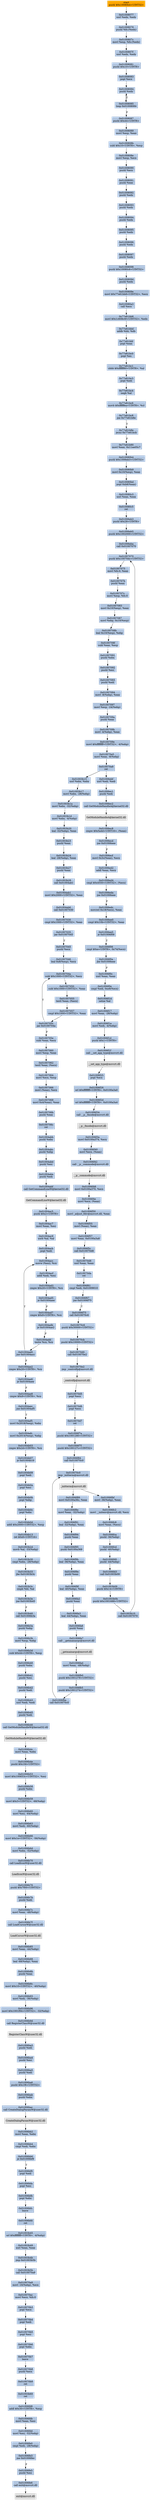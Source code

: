digraph G {
node[shape=rectangle,style=filled,fillcolor=lightsteelblue,color=lightsteelblue]
bgcolor="transparent"
a0x01008072pushl_0x10080b4UINT32[label="start\npushl $0x10080b4<UINT32>",fillcolor="orange",color="lightgrey"];
a0x01008077xorl_edx_edx[label="0x01008077\nxorl %edx, %edx"];
a0x01008079pushl_fs_edx_[label="0x01008079\npushl %fs:(%edx)"];
a0x0100807cmovl_esp_fs_edx_[label="0x0100807c\nmovl %esp, %fs:(%edx)"];
a0x0100807fxorl_edx_edx[label="0x0100807f\nxorl %edx, %edx"];
a0x01008081pushl_0x10UINT8[label="0x01008081\npushl $0x10<UINT8>"];
a0x01008083popl_ecx[label="0x01008083\npopl %ecx"];
a0x01008084pushl_edx[label="0x01008084\npushl %edx"];
a0x01008085loop_0x01008084[label="0x01008085\nloop 0x01008084"];
a0x01008087pushl_0x44UINT8[label="0x01008087\npushl $0x44<UINT8>"];
a0x01008089movl_esp_eax[label="0x01008089\nmovl %esp, %eax"];
a0x0100808bsubl_0x10UINT8_esp[label="0x0100808b\nsubl $0x10<UINT8>, %esp"];
a0x0100808emovl_esp_ecx[label="0x0100808e\nmovl %esp, %ecx"];
a0x01008090pushl_ecx[label="0x01008090\npushl %ecx"];
a0x01008091pushl_eax[label="0x01008091\npushl %eax"];
a0x01008092pushl_edx[label="0x01008092\npushl %edx"];
a0x01008093pushl_edx[label="0x01008093\npushl %edx"];
a0x01008094pushl_edx[label="0x01008094\npushl %edx"];
a0x01008095pushl_edx[label="0x01008095\npushl %edx"];
a0x01008096pushl_edx[label="0x01008096\npushl %edx"];
a0x01008097pushl_edx[label="0x01008097\npushl %edx"];
a0x01008098pushl_0x10080c6UINT32[label="0x01008098\npushl $0x10080c6<UINT32>"];
a0x0100809dpushl_edx[label="0x0100809d\npushl %edx"];
a0x0100809emovl_0x77e61bb8UINT32_ecx[label="0x0100809e\nmovl $0x77e61bb8<UINT32>, %ecx"];
a0x010080a3call_ecx[label="0x010080a3\ncall %ecx"];
a0x77e61bb8movl_0x1c608c0fUINT32_edx[label="0x77e61bb8\nmovl $0x1c608c0f<UINT32>, %edx"];
a0x77e61bbdaddb_bh_dh[label="0x77e61bbd\naddb %bh, %dh"];
a0x77e61bbfpopl_eax[label="0x77e61bbf\npopl %eax"];
a0x77e61bc0popl_es[label="0x77e61bc0\npopl %es"];
a0x77e61bc1sbbb_0xffffff80UINT8_al[label="0x77e61bc1\nsbbb $0xffffff80<UINT8>, %al"];
a0x77e61bc3popl_edi[label="0x77e61bc3\npopl %edi"];
a0x77e61bc4negb_al[label="0x77e61bc4\nnegb %al"];
a0x77e61bc6movb_0xffffffeaUINT8_cl[label="0x77e61bc6\nmovb $0xffffffea<UINT8>, %cl"];
a0x77e61bc8jne_0x77e61b8e[label="0x77e61bc8\njne 0x77e61b8e"];
a0x77e61b8ejecxz_0x77e61bcb[label="0x77e61b8e\njecxz 0x77e61bcb"];
a0x77e61b90movl_eax_0x11ee05c7[label="0x77e61b90\nmovl %eax, 0x11ee05c7"];
a0x010080b4pushl_0x1006eb3UINT32[label="0x010080b4\npushl $0x1006eb3<UINT32>"];
a0x010080b9movl_0x10esp__eax[label="0x010080b9\nmovl 0x10(%esp), %eax"];
a0x010080bdpopl_0xb8eax_[label="0x010080bd\npopl 0xb8(%eax)"];
a0x010080c3xorl_eax_eax[label="0x010080c3\nxorl %eax, %eax"];
a0x010080c5ret[label="0x010080c5\nret"];
a0x01006eb3pushl_0x28UINT8[label="0x01006eb3\npushl $0x28<UINT8>"];
a0x01006eb5pushl_0x1002000UINT32[label="0x01006eb5\npushl $0x1002000<UINT32>"];
a0x01006ebacall_0x01007070[label="0x01006eba\ncall 0x01007070"];
a0x01007070pushl_0x10070dcUINT32[label="0x01007070\npushl $0x10070dc<UINT32>"];
a0x01007075movl_fs_0_eax[label="0x01007075\nmovl %fs:0, %eax"];
a0x0100707bpushl_eax[label="0x0100707b\npushl %eax"];
a0x0100707cmovl_esp_fs_0[label="0x0100707c\nmovl %esp, %fs:0"];
a0x01007083movl_0x10esp__eax[label="0x01007083\nmovl 0x10(%esp), %eax"];
a0x01007087movl_ebp_0x10esp_[label="0x01007087\nmovl %ebp, 0x10(%esp)"];
a0x0100708bleal_0x10esp__ebp[label="0x0100708b\nleal 0x10(%esp), %ebp"];
a0x0100708fsubl_eax_esp[label="0x0100708f\nsubl %eax, %esp"];
a0x01007091pushl_ebx[label="0x01007091\npushl %ebx"];
a0x01007092pushl_esi[label="0x01007092\npushl %esi"];
a0x01007093pushl_edi[label="0x01007093\npushl %edi"];
a0x01007094movl__8ebp__eax[label="0x01007094\nmovl -8(%ebp), %eax"];
a0x01007097movl_esp__24ebp_[label="0x01007097\nmovl %esp, -24(%ebp)"];
a0x0100709apushl_eax[label="0x0100709a\npushl %eax"];
a0x0100709bmovl__4ebp__eax[label="0x0100709b\nmovl -4(%ebp), %eax"];
a0x0100709emovl_0xffffffffUINT32__4ebp_[label="0x0100709e\nmovl $0xffffffff<UINT32>, -4(%ebp)"];
a0x010070a5movl_eax__8ebp_[label="0x010070a5\nmovl %eax, -8(%ebp)"];
a0x010070a8ret[label="0x010070a8\nret"];
a0x01006ebfxorl_edi_edi[label="0x01006ebf\nxorl %edi, %edi"];
a0x01006ec1pushl_edi[label="0x01006ec1\npushl %edi"];
a0x01006ec2call_GetModuleHandleA_kernel32_dll[label="0x01006ec2\ncall GetModuleHandleA@kernel32.dll"];
GetModuleHandleA_kernel32_dll[label="GetModuleHandleA@kernel32.dll",fillcolor="lightgrey",color="lightgrey"];
a0x01006ec8cmpw_0x5a4dUINT16_eax_[label="0x01006ec8\ncmpw $0x5a4d<UINT16>, (%eax)"];
a0x01006ecdjne_0x01006eee[label="0x01006ecd\njne 0x01006eee"];
a0x01006ecfmovl_0x3ceax__ecx[label="0x01006ecf\nmovl 0x3c(%eax), %ecx"];
a0x01006ed2addl_eax_ecx[label="0x01006ed2\naddl %eax, %ecx"];
a0x01006ed4cmpl_0x4550UINT32_ecx_[label="0x01006ed4\ncmpl $0x4550<UINT32>, (%ecx)"];
a0x01006edajne_0x01006eee[label="0x01006eda\njne 0x01006eee"];
a0x01006edcmovzwl_0x18ecx__eax[label="0x01006edc\nmovzwl 0x18(%ecx), %eax"];
a0x01006ee0cmpl_0x10bUINT32_eax[label="0x01006ee0\ncmpl $0x10b<UINT32>, %eax"];
a0x01006ee5je_0x01006f06[label="0x01006ee5\nje 0x01006f06"];
a0x01006f06cmpl_0xeUINT8_0x74ecx_[label="0x01006f06\ncmpl $0xe<UINT8>, 0x74(%ecx)"];
a0x01006f0ajbe_0x01006eee[label="0x01006f0a\njbe 0x01006eee"];
a0x01006f0cxorl_eax_eax[label="0x01006f0c\nxorl %eax, %eax"];
a0x01006f0ecmpl_edi_0xe8ecx_[label="0x01006f0e\ncmpl %edi, 0xe8(%ecx)"];
a0x01006f14setne_al[label="0x01006f14\nsetne %al"];
a0x01006f17movl_eax__28ebp_[label="0x01006f17\nmovl %eax, -28(%ebp)"];
a0x01006f1amovl_edi__4ebp_[label="0x01006f1a\nmovl %edi, -4(%ebp)"];
a0x01006f1dpushl_0x1UINT8[label="0x01006f1d\npushl $0x1<UINT8>"];
a0x01006f1fcall___set_app_type_msvcrt_dll[label="0x01006f1f\ncall __set_app_type@msvcrt.dll"];
a__set_app_type_msvcrt_dll[label="__set_app_type@msvcrt.dll",fillcolor="lightgrey",color="lightgrey"];
a0x01006f25popl_ecx[label="0x01006f25\npopl %ecx"];
a0x01006f26orl_0xffffffffUINT8_0x0100a3a0[label="0x01006f26\norl $0xffffffff<UINT8>, 0x0100a3a0"];
a0x01006f2dorl_0xffffffffUINT8_0x0100a3a4[label="0x01006f2d\norl $0xffffffff<UINT8>, 0x0100a3a4"];
a0x01006f34call___p__fmode_msvcrt_dll[label="0x01006f34\ncall __p__fmode@msvcrt.dll"];
a__p__fmode_msvcrt_dll[label="__p__fmode@msvcrt.dll",fillcolor="lightgrey",color="lightgrey"];
a0x01006f3amovl_0x0100a374_ecx[label="0x01006f3a\nmovl 0x0100a374, %ecx"];
a0x01006f40movl_ecx_eax_[label="0x01006f40\nmovl %ecx, (%eax)"];
a0x01006f42call___p__commode_msvcrt_dll[label="0x01006f42\ncall __p__commode@msvcrt.dll"];
a__p__commode_msvcrt_dll[label="__p__commode@msvcrt.dll",fillcolor="lightgrey",color="lightgrey"];
a0x01006f48movl_0x0100a370_ecx[label="0x01006f48\nmovl 0x0100a370, %ecx"];
a0x01006f4emovl_ecx_eax_[label="0x01006f4e\nmovl %ecx, (%eax)"];
a0x01006f50movl__adjust_fdiv_msvcrt_dll_eax[label="0x01006f50\nmovl _adjust_fdiv@msvcrt.dll, %eax"];
a0x01006f55movl_eax__eax[label="0x01006f55\nmovl (%eax), %eax"];
a0x01006f57movl_eax_0x0100a3a8[label="0x01006f57\nmovl %eax, 0x0100a3a8"];
a0x01006f5ccall_0x010070d8[label="0x01006f5c\ncall 0x010070d8"];
a0x010070d8xorl_eax_eax[label="0x010070d8\nxorl %eax, %eax"];
a0x010070daret[label="0x010070da\nret"];
a0x01006f61cmpl_edi_0x01009010[label="0x01006f61\ncmpl %edi, 0x01009010"];
a0x01006f67jne_0x01006f75[label="0x01006f67\njne 0x01006f75"];
a0x01006f75call_0x010070c6[label="0x01006f75\ncall 0x010070c6"];
a0x010070c6pushl_0x30000UINT32[label="0x010070c6\npushl $0x30000<UINT32>"];
a0x010070cbpushl_0x10000UINT32[label="0x010070cb\npushl $0x10000<UINT32>"];
a0x010070d0call_0x010070e2[label="0x010070d0\ncall 0x010070e2"];
a0x010070e2jmp__controlfp_msvcrt_dll[label="0x010070e2\njmp _controlfp@msvcrt.dll"];
a_controlfp_msvcrt_dll[label="_controlfp@msvcrt.dll",fillcolor="lightgrey",color="lightgrey"];
a0x010070d5popl_ecx[label="0x010070d5\npopl %ecx"];
a0x010070d6popl_ecx[label="0x010070d6\npopl %ecx"];
a0x010070d7ret[label="0x010070d7\nret"];
a0x01006f7apushl_0x1001280UINT32[label="0x01006f7a\npushl $0x1001280<UINT32>"];
a0x01006f7fpushl_0x100127cUINT32[label="0x01006f7f\npushl $0x100127c<UINT32>"];
a0x01006f84call_0x010070c0[label="0x01006f84\ncall 0x010070c0"];
a0x010070c0jmp__initterm_msvcrt_dll[label="0x010070c0\njmp _initterm@msvcrt.dll"];
a_initterm_msvcrt_dll[label="_initterm@msvcrt.dll",fillcolor="lightgrey",color="lightgrey"];
a0x01006f89movl_0x0100a36c_eax[label="0x01006f89\nmovl 0x0100a36c, %eax"];
a0x01006f8emovl_eax__32ebp_[label="0x01006f8e\nmovl %eax, -32(%ebp)"];
a0x01006f91leal__32ebp__eax[label="0x01006f91\nleal -32(%ebp), %eax"];
a0x01006f94pushl_eax[label="0x01006f94\npushl %eax"];
a0x01006f95pushl_0x0100a368[label="0x01006f95\npushl 0x0100a368"];
a0x01006f9bleal__36ebp__eax[label="0x01006f9b\nleal -36(%ebp), %eax"];
a0x01006f9epushl_eax[label="0x01006f9e\npushl %eax"];
a0x01006f9fleal__40ebp__eax[label="0x01006f9f\nleal -40(%ebp), %eax"];
a0x01006fa2pushl_eax[label="0x01006fa2\npushl %eax"];
a0x01006fa3leal__44ebp__eax[label="0x01006fa3\nleal -44(%ebp), %eax"];
a0x01006fa6pushl_eax[label="0x01006fa6\npushl %eax"];
a0x01006fa7call___getmainargs_msvcrt_dll[label="0x01006fa7\ncall __getmainargs@msvcrt.dll"];
a__getmainargs_msvcrt_dll[label="__getmainargs@msvcrt.dll",fillcolor="lightgrey",color="lightgrey"];
a0x01006fadmovl_eax__48ebp_[label="0x01006fad\nmovl %eax, -48(%ebp)"];
a0x01006fb0pushl_0x1001278UINT32[label="0x01006fb0\npushl $0x1001278<UINT32>"];
a0x01006fb5pushl_0x1001274UINT32[label="0x01006fb5\npushl $0x1001274<UINT32>"];
a0x01006fbacall_0x010070c0[label="0x01006fba\ncall 0x010070c0"];
a0x01006fbfmovl__36ebp__eax[label="0x01006fbf\nmovl -36(%ebp), %eax"];
a0x01006fc2movl___initenv_msvcrt_dll_ecx[label="0x01006fc2\nmovl __initenv@msvcrt.dll, %ecx"];
a0x01006fc8movl_eax_ecx_[label="0x01006fc8\nmovl %eax, (%ecx)"];
a0x01006fcapushl__36ebp_[label="0x01006fca\npushl -36(%ebp)"];
a0x01006fcdpushl__40ebp_[label="0x01006fcd\npushl -40(%ebp)"];
a0x01006fd0pushl__44ebp_[label="0x01006fd0\npushl -44(%ebp)"];
a0x01006fd3call_0x01003b09[label="0x01006fd3\ncall 0x01003b09"];
a0x01003b09pushl_0x14UINT8[label="0x01003b09\npushl $0x14<UINT8>"];
a0x01003b0bpushl_0x1001688UINT32[label="0x01003b0b\npushl $0x1001688<UINT32>"];
a0x01003b10call_0x01007070[label="0x01003b10\ncall 0x01007070"];
a0x01003b15xorl_ebx_ebx[label="0x01003b15\nxorl %ebx, %ebx"];
a0x01003b17movl_ebx__28ebp_[label="0x01003b17\nmovl %ebx, -28(%ebp)"];
a0x01003b1amovl_ebx__32ebp_[label="0x01003b1a\nmovl %ebx, -32(%ebp)"];
a0x01003b1dmovl_ebx__4ebp_[label="0x01003b1d\nmovl %ebx, -4(%ebp)"];
a0x01003b20leal__32ebp__eax[label="0x01003b20\nleal -32(%ebp), %eax"];
a0x01003b23pushl_eax[label="0x01003b23\npushl %eax"];
a0x01003b24leal__28ebp__eax[label="0x01003b24\nleal -28(%ebp), %eax"];
a0x01003b27pushl_eax[label="0x01003b27\npushl %eax"];
a0x01003b28call_0x01004ab1[label="0x01003b28\ncall 0x01004ab1"];
a0x01004ab1movl_0x2000UINT32_eax[label="0x01004ab1\nmovl $0x2000<UINT32>, %eax"];
a0x01004ab6call_0x01007030[label="0x01004ab6\ncall 0x01007030"];
a0x01007030cmpl_0x1000UINT32_eax[label="0x01007030\ncmpl $0x1000<UINT32>, %eax"];
a0x01007035jae_0x01007045[label="0x01007035\njae 0x01007045"];
a0x01007045pushl_ecx[label="0x01007045\npushl %ecx"];
a0x01007046leal_0x8esp__ecx[label="0x01007046\nleal 0x8(%esp), %ecx"];
a0x0100704asubl_0x1000UINT32_ecx[label="0x0100704a\nsubl $0x1000<UINT32>, %ecx"];
a0x01007050subl_0x1000UINT32_eax[label="0x01007050\nsubl $0x1000<UINT32>, %eax"];
a0x01007055testl_eax_ecx_[label="0x01007055\ntestl %eax, (%ecx)"];
a0x01007057cmpl_0x1000UINT32_eax[label="0x01007057\ncmpl $0x1000<UINT32>, %eax"];
a0x0100705cjae_0x0100704a[label="0x0100705c\njae 0x0100704a"];
a0x0100705esubl_eax_ecx[label="0x0100705e\nsubl %eax, %ecx"];
a0x01007060movl_esp_eax[label="0x01007060\nmovl %esp, %eax"];
a0x01007062testl_eax_ecx_[label="0x01007062\ntestl %eax, (%ecx)"];
a0x01007064movl_ecx_esp[label="0x01007064\nmovl %ecx, %esp"];
a0x01007066movl_eax__ecx[label="0x01007066\nmovl (%eax), %ecx"];
a0x01007068movl_0x4eax__eax[label="0x01007068\nmovl 0x4(%eax), %eax"];
a0x0100706bpushl_eax[label="0x0100706b\npushl %eax"];
a0x0100706cret[label="0x0100706c\nret"];
a0x01004abbpushl_ebx[label="0x01004abb\npushl %ebx"];
a0x01004abcpushl_ebp[label="0x01004abc\npushl %ebp"];
a0x01004abdpushl_esi[label="0x01004abd\npushl %esi"];
a0x01004abepushl_edi[label="0x01004abe\npushl %edi"];
a0x01004abfcall_GetCommandLineW_kernel32_dll[label="0x01004abf\ncall GetCommandLineW@kernel32.dll"];
GetCommandLineW_kernel32_dll[label="GetCommandLineW@kernel32.dll",fillcolor="lightgrey",color="lightgrey"];
a0x01004ac5pushl_0x2UINT8[label="0x01004ac5\npushl $0x2<UINT8>"];
a0x01004ac7movl_eax_esi[label="0x01004ac7\nmovl %eax, %esi"];
a0x01004ac9xorb_al_al[label="0x01004ac9\nxorb %al, %al"];
a0x01004acbpopl_edi[label="0x01004acb\npopl %edi"];
a0x01004accmovw_esi__cx[label="0x01004acc\nmovw (%esi), %cx"];
a0x01004acfaddl_edi_esi[label="0x01004acf\naddl %edi, %esi"];
a0x01004ad1cmpw_0x20UINT8_cx[label="0x01004ad1\ncmpw $0x20<UINT8>, %cx"];
a0x01004ad5je_0x01004aee[label="0x01004ad5\nje 0x01004aee"];
a0x01004ad7cmpw_0x9UINT8_cx[label="0x01004ad7\ncmpw $0x9<UINT8>, %cx"];
a0x01004adbje_0x01004ae2[label="0x01004adb\nje 0x01004ae2"];
a0x01004addtestw_cx_cx[label="0x01004add\ntestw %cx, %cx"];
a0x01004ae0jne_0x01004acc[label="0x01004ae0\njne 0x01004acc"];
a0x01004ae2cmpw_0x20UINT8_cx[label="0x01004ae2\ncmpw $0x20<UINT8>, %cx"];
a0x01004ae6je_0x01004aee[label="0x01004ae6\nje 0x01004aee"];
a0x01004ae8cmpw_0x9UINT8_cx[label="0x01004ae8\ncmpw $0x9<UINT8>, %cx"];
a0x01004aecjne_0x01004af5[label="0x01004aec\njne 0x01004af5"];
a0x01004af5movl_0x2018esp__ebx[label="0x01004af5\nmovl 0x2018(%esp), %ebx"];
a0x01004afcmovl_0x2014esp__ebp[label="0x01004afc\nmovl 0x2014(%esp), %ebp"];
a0x01004b03cmpw_0x2dUINT8_cx[label="0x01004b03\ncmpw $0x2d<UINT8>, %cx"];
a0x01004b07je_0x01004b16[label="0x01004b07\nje 0x01004b16"];
a0x01004b09popl_edi[label="0x01004b09\npopl %edi"];
a0x01004b0apopl_esi[label="0x01004b0a\npopl %esi"];
a0x01004b0bpopl_ebp[label="0x01004b0b\npopl %ebp"];
a0x01004b0cpopl_ebx[label="0x01004b0c\npopl %ebx"];
a0x01004b0daddl_0x2000UINT32_esp[label="0x01004b0d\naddl $0x2000<UINT32>, %esp"];
a0x01004b13ret_0x8UINT16[label="0x01004b13\nret $0x8<UINT16>"];
a0x01003b2dmovb_al__33ebp_[label="0x01003b2d\nmovb %al, -33(%ebp)"];
a0x01003b30cmpl_ebx__28ebp_[label="0x01003b30\ncmpl %ebx, -28(%ebp)"];
a0x01003b33jbe_0x01003b3c[label="0x01003b33\njbe 0x01003b3c"];
a0x01003b3ccmpb_bl_al[label="0x01003b3c\ncmpb %bl, %al"];
a0x01003b3ejne_0x01003b45[label="0x01003b3e\njne 0x01003b45"];
a0x01003b40call_0x01006b3a[label="0x01003b40\ncall 0x01006b3a"];
a0x01006b3apushl_ebp[label="0x01006b3a\npushl %ebp"];
a0x01006b3bmovl_esp_ebp[label="0x01006b3b\nmovl %esp, %ebp"];
a0x01006b3dsubl_0x44UINT8_esp[label="0x01006b3d\nsubl $0x44<UINT8>, %esp"];
a0x01006b40pushl_ebx[label="0x01006b40\npushl %ebx"];
a0x01006b41pushl_esi[label="0x01006b41\npushl %esi"];
a0x01006b42pushl_edi[label="0x01006b42\npushl %edi"];
a0x01006b43xorl_edi_edi[label="0x01006b43\nxorl %edi, %edi"];
a0x01006b45pushl_edi[label="0x01006b45\npushl %edi"];
a0x01006b46call_GetModuleHandleW_kernel32_dll[label="0x01006b46\ncall GetModuleHandleW@kernel32.dll"];
GetModuleHandleW_kernel32_dll[label="GetModuleHandleW@kernel32.dll",fillcolor="lightgrey",color="lightgrey"];
a0x01006b4cmovl_eax_ebx[label="0x01006b4c\nmovl %eax, %ebx"];
a0x01006b4epushl_0x1fdUINT32[label="0x01006b4e\npushl $0x1fd<UINT32>"];
a0x01006b53movl_0x100653cUINT32_esi[label="0x01006b53\nmovl $0x100653c<UINT32>, %esi"];
a0x01006b58pushl_ebx[label="0x01006b58\npushl %ebx"];
a0x01006b59movl_0x3UINT32__68ebp_[label="0x01006b59\nmovl $0x3<UINT32>, -68(%ebp)"];
a0x01006b60movl_esi__64ebp_[label="0x01006b60\nmovl %esi, -64(%ebp)"];
a0x01006b63movl_edi__60ebp_[label="0x01006b63\nmovl %edi, -60(%ebp)"];
a0x01006b66movl_0x1eUINT32__56ebp_[label="0x01006b66\nmovl $0x1e<UINT32>, -56(%ebp)"];
a0x01006b6dmovl_ebx__52ebp_[label="0x01006b6d\nmovl %ebx, -52(%ebp)"];
a0x01006b70call_LoadIconW_user32_dll[label="0x01006b70\ncall LoadIconW@user32.dll"];
LoadIconW_user32_dll[label="LoadIconW@user32.dll",fillcolor="lightgrey",color="lightgrey"];
a0x01006b76pushl_0x7f00UINT32[label="0x01006b76\npushl $0x7f00<UINT32>"];
a0x01006b7bpushl_edi[label="0x01006b7b\npushl %edi"];
a0x01006b7cmovl_eax__48ebp_[label="0x01006b7c\nmovl %eax, -48(%ebp)"];
a0x01006b7fcall_LoadCursorW_user32_dll[label="0x01006b7f\ncall LoadCursorW@user32.dll"];
LoadCursorW_user32_dll[label="LoadCursorW@user32.dll",fillcolor="lightgrey",color="lightgrey"];
a0x01006b85movl_eax__44ebp_[label="0x01006b85\nmovl %eax, -44(%ebp)"];
a0x01006b88leal__68ebp__eax[label="0x01006b88\nleal -68(%ebp), %eax"];
a0x01006b8bpushl_eax[label="0x01006b8b\npushl %eax"];
a0x01006b8cmovl_0x10UINT32__40ebp_[label="0x01006b8c\nmovl $0x10<UINT32>, -40(%ebp)"];
a0x01006b93movl_edi__36ebp_[label="0x01006b93\nmovl %edi, -36(%ebp)"];
a0x01006b96movl_0x1001f94UINT32__32ebp_[label="0x01006b96\nmovl $0x1001f94<UINT32>, -32(%ebp)"];
a0x01006b9dcall_RegisterClassW_user32_dll[label="0x01006b9d\ncall RegisterClassW@user32.dll"];
RegisterClassW_user32_dll[label="RegisterClassW@user32.dll",fillcolor="lightgrey",color="lightgrey"];
a0x01006ba3pushl_edi[label="0x01006ba3\npushl %edi"];
a0x01006ba4pushl_esi[label="0x01006ba4\npushl %esi"];
a0x01006ba5pushl_edi[label="0x01006ba5\npushl %edi"];
a0x01006ba6pushl_0x1f6UINT32[label="0x01006ba6\npushl $0x1f6<UINT32>"];
a0x01006babpushl_ebx[label="0x01006bab\npushl %ebx"];
a0x01006baccall_CreateDialogParamW_user32_dll[label="0x01006bac\ncall CreateDialogParamW@user32.dll"];
CreateDialogParamW_user32_dll[label="CreateDialogParamW@user32.dll",fillcolor="lightgrey",color="lightgrey"];
a0x01006bb2movl_eax_ebx[label="0x01006bb2\nmovl %eax, %ebx"];
a0x01006bb4cmpl_edi_ebx[label="0x01006bb4\ncmpl %edi, %ebx"];
a0x01006bb6je_0x01006bf9[label="0x01006bb6\nje 0x01006bf9"];
a0x01006bf9popl_edi[label="0x01006bf9\npopl %edi"];
a0x01006bfapopl_esi[label="0x01006bfa\npopl %esi"];
a0x01006bfbpopl_ebx[label="0x01006bfb\npopl %ebx"];
a0x01006bfcleave_[label="0x01006bfc\nleave "];
a0x01006bfdret[label="0x01006bfd\nret"];
a0x01003b45orl_0xffffffffUINT8__4ebp_[label="0x01003b45\norl $0xffffffff<UINT8>, -4(%ebp)"];
a0x01003b49xorl_eax_eax[label="0x01003b49\nxorl %eax, %eax"];
a0x01003b4bjmp_0x01003b5b[label="0x01003b4b\njmp 0x01003b5b"];
a0x01003b5bcall_0x010070a9[label="0x01003b5b\ncall 0x010070a9"];
a0x010070a9movl__16ebp__ecx[label="0x010070a9\nmovl -16(%ebp), %ecx"];
a0x010070acmovl_ecx_fs_0[label="0x010070ac\nmovl %ecx, %fs:0"];
a0x010070b3popl_ecx[label="0x010070b3\npopl %ecx"];
a0x010070b4popl_edi[label="0x010070b4\npopl %edi"];
a0x010070b5popl_esi[label="0x010070b5\npopl %esi"];
a0x010070b6popl_ebx[label="0x010070b6\npopl %ebx"];
a0x010070b7leave_[label="0x010070b7\nleave "];
a0x010070b8pushl_ecx[label="0x010070b8\npushl %ecx"];
a0x010070b9ret[label="0x010070b9\nret"];
a0x01003b60ret[label="0x01003b60\nret"];
a0x01006fd8addl_0x30UINT8_esp[label="0x01006fd8\naddl $0x30<UINT8>, %esp"];
a0x01006fdbmovl_eax_esi[label="0x01006fdb\nmovl %eax, %esi"];
a0x01006fddmovl_esi__52ebp_[label="0x01006fdd\nmovl %esi, -52(%ebp)"];
a0x01006fe0cmpl_edi__28ebp_[label="0x01006fe0\ncmpl %edi, -28(%ebp)"];
a0x01006fe3jne_0x01006fec[label="0x01006fe3\njne 0x01006fec"];
a0x01006fe5pushl_esi[label="0x01006fe5\npushl %esi"];
a0x01006fe6call_exit_msvcrt_dll[label="0x01006fe6\ncall exit@msvcrt.dll"];
exit_msvcrt_dll[label="exit@msvcrt.dll",fillcolor="lightgrey",color="lightgrey"];
a0x01008072pushl_0x10080b4UINT32 -> a0x01008077xorl_edx_edx [color="#000000"];
a0x01008077xorl_edx_edx -> a0x01008079pushl_fs_edx_ [color="#000000"];
a0x01008079pushl_fs_edx_ -> a0x0100807cmovl_esp_fs_edx_ [color="#000000"];
a0x0100807cmovl_esp_fs_edx_ -> a0x0100807fxorl_edx_edx [color="#000000"];
a0x0100807fxorl_edx_edx -> a0x01008081pushl_0x10UINT8 [color="#000000"];
a0x01008081pushl_0x10UINT8 -> a0x01008083popl_ecx [color="#000000"];
a0x01008083popl_ecx -> a0x01008084pushl_edx [color="#000000"];
a0x01008084pushl_edx -> a0x01008085loop_0x01008084 [color="#000000"];
a0x01008085loop_0x01008084 -> a0x01008084pushl_edx [color="#000000",label="T"];
a0x01008085loop_0x01008084 -> a0x01008087pushl_0x44UINT8 [color="#000000",label="F"];
a0x01008087pushl_0x44UINT8 -> a0x01008089movl_esp_eax [color="#000000"];
a0x01008089movl_esp_eax -> a0x0100808bsubl_0x10UINT8_esp [color="#000000"];
a0x0100808bsubl_0x10UINT8_esp -> a0x0100808emovl_esp_ecx [color="#000000"];
a0x0100808emovl_esp_ecx -> a0x01008090pushl_ecx [color="#000000"];
a0x01008090pushl_ecx -> a0x01008091pushl_eax [color="#000000"];
a0x01008091pushl_eax -> a0x01008092pushl_edx [color="#000000"];
a0x01008092pushl_edx -> a0x01008093pushl_edx [color="#000000"];
a0x01008093pushl_edx -> a0x01008094pushl_edx [color="#000000"];
a0x01008094pushl_edx -> a0x01008095pushl_edx [color="#000000"];
a0x01008095pushl_edx -> a0x01008096pushl_edx [color="#000000"];
a0x01008096pushl_edx -> a0x01008097pushl_edx [color="#000000"];
a0x01008097pushl_edx -> a0x01008098pushl_0x10080c6UINT32 [color="#000000"];
a0x01008098pushl_0x10080c6UINT32 -> a0x0100809dpushl_edx [color="#000000"];
a0x0100809dpushl_edx -> a0x0100809emovl_0x77e61bb8UINT32_ecx [color="#000000"];
a0x0100809emovl_0x77e61bb8UINT32_ecx -> a0x010080a3call_ecx [color="#000000"];
a0x010080a3call_ecx -> a0x77e61bb8movl_0x1c608c0fUINT32_edx [color="#000000"];
a0x77e61bb8movl_0x1c608c0fUINT32_edx -> a0x77e61bbdaddb_bh_dh [color="#000000"];
a0x77e61bbdaddb_bh_dh -> a0x77e61bbfpopl_eax [color="#000000"];
a0x77e61bbfpopl_eax -> a0x77e61bc0popl_es [color="#000000"];
a0x77e61bc0popl_es -> a0x77e61bc1sbbb_0xffffff80UINT8_al [color="#000000"];
a0x77e61bc1sbbb_0xffffff80UINT8_al -> a0x77e61bc3popl_edi [color="#000000"];
a0x77e61bc3popl_edi -> a0x77e61bc4negb_al [color="#000000"];
a0x77e61bc4negb_al -> a0x77e61bc6movb_0xffffffeaUINT8_cl [color="#000000"];
a0x77e61bc6movb_0xffffffeaUINT8_cl -> a0x77e61bc8jne_0x77e61b8e [color="#000000"];
a0x77e61bc8jne_0x77e61b8e -> a0x77e61b8ejecxz_0x77e61bcb [color="#000000",label="T"];
a0x77e61b8ejecxz_0x77e61bcb -> a0x77e61b90movl_eax_0x11ee05c7 [color="#000000",label="F"];
a0x77e61b90movl_eax_0x11ee05c7 -> a0x010080b4pushl_0x1006eb3UINT32 [color="#000000"];
a0x010080b4pushl_0x1006eb3UINT32 -> a0x010080b9movl_0x10esp__eax [color="#000000"];
a0x010080b9movl_0x10esp__eax -> a0x010080bdpopl_0xb8eax_ [color="#000000"];
a0x010080bdpopl_0xb8eax_ -> a0x010080c3xorl_eax_eax [color="#000000"];
a0x010080c3xorl_eax_eax -> a0x010080c5ret [color="#000000"];
a0x010080c5ret -> a0x01006eb3pushl_0x28UINT8 [color="#000000"];
a0x01006eb3pushl_0x28UINT8 -> a0x01006eb5pushl_0x1002000UINT32 [color="#000000"];
a0x01006eb5pushl_0x1002000UINT32 -> a0x01006ebacall_0x01007070 [color="#000000"];
a0x01006ebacall_0x01007070 -> a0x01007070pushl_0x10070dcUINT32 [color="#000000"];
a0x01007070pushl_0x10070dcUINT32 -> a0x01007075movl_fs_0_eax [color="#000000"];
a0x01007075movl_fs_0_eax -> a0x0100707bpushl_eax [color="#000000"];
a0x0100707bpushl_eax -> a0x0100707cmovl_esp_fs_0 [color="#000000"];
a0x0100707cmovl_esp_fs_0 -> a0x01007083movl_0x10esp__eax [color="#000000"];
a0x01007083movl_0x10esp__eax -> a0x01007087movl_ebp_0x10esp_ [color="#000000"];
a0x01007087movl_ebp_0x10esp_ -> a0x0100708bleal_0x10esp__ebp [color="#000000"];
a0x0100708bleal_0x10esp__ebp -> a0x0100708fsubl_eax_esp [color="#000000"];
a0x0100708fsubl_eax_esp -> a0x01007091pushl_ebx [color="#000000"];
a0x01007091pushl_ebx -> a0x01007092pushl_esi [color="#000000"];
a0x01007092pushl_esi -> a0x01007093pushl_edi [color="#000000"];
a0x01007093pushl_edi -> a0x01007094movl__8ebp__eax [color="#000000"];
a0x01007094movl__8ebp__eax -> a0x01007097movl_esp__24ebp_ [color="#000000"];
a0x01007097movl_esp__24ebp_ -> a0x0100709apushl_eax [color="#000000"];
a0x0100709apushl_eax -> a0x0100709bmovl__4ebp__eax [color="#000000"];
a0x0100709bmovl__4ebp__eax -> a0x0100709emovl_0xffffffffUINT32__4ebp_ [color="#000000"];
a0x0100709emovl_0xffffffffUINT32__4ebp_ -> a0x010070a5movl_eax__8ebp_ [color="#000000"];
a0x010070a5movl_eax__8ebp_ -> a0x010070a8ret [color="#000000"];
a0x010070a8ret -> a0x01006ebfxorl_edi_edi [color="#000000"];
a0x01006ebfxorl_edi_edi -> a0x01006ec1pushl_edi [color="#000000"];
a0x01006ec1pushl_edi -> a0x01006ec2call_GetModuleHandleA_kernel32_dll [color="#000000"];
a0x01006ec2call_GetModuleHandleA_kernel32_dll -> GetModuleHandleA_kernel32_dll [color="#000000"];
GetModuleHandleA_kernel32_dll -> a0x01006ec8cmpw_0x5a4dUINT16_eax_ [color="#000000"];
a0x01006ec8cmpw_0x5a4dUINT16_eax_ -> a0x01006ecdjne_0x01006eee [color="#000000"];
a0x01006ecdjne_0x01006eee -> a0x01006ecfmovl_0x3ceax__ecx [color="#000000",label="F"];
a0x01006ecfmovl_0x3ceax__ecx -> a0x01006ed2addl_eax_ecx [color="#000000"];
a0x01006ed2addl_eax_ecx -> a0x01006ed4cmpl_0x4550UINT32_ecx_ [color="#000000"];
a0x01006ed4cmpl_0x4550UINT32_ecx_ -> a0x01006edajne_0x01006eee [color="#000000"];
a0x01006edajne_0x01006eee -> a0x01006edcmovzwl_0x18ecx__eax [color="#000000",label="F"];
a0x01006edcmovzwl_0x18ecx__eax -> a0x01006ee0cmpl_0x10bUINT32_eax [color="#000000"];
a0x01006ee0cmpl_0x10bUINT32_eax -> a0x01006ee5je_0x01006f06 [color="#000000"];
a0x01006ee5je_0x01006f06 -> a0x01006f06cmpl_0xeUINT8_0x74ecx_ [color="#000000",label="T"];
a0x01006f06cmpl_0xeUINT8_0x74ecx_ -> a0x01006f0ajbe_0x01006eee [color="#000000"];
a0x01006f0ajbe_0x01006eee -> a0x01006f0cxorl_eax_eax [color="#000000",label="F"];
a0x01006f0cxorl_eax_eax -> a0x01006f0ecmpl_edi_0xe8ecx_ [color="#000000"];
a0x01006f0ecmpl_edi_0xe8ecx_ -> a0x01006f14setne_al [color="#000000"];
a0x01006f14setne_al -> a0x01006f17movl_eax__28ebp_ [color="#000000"];
a0x01006f17movl_eax__28ebp_ -> a0x01006f1amovl_edi__4ebp_ [color="#000000"];
a0x01006f1amovl_edi__4ebp_ -> a0x01006f1dpushl_0x1UINT8 [color="#000000"];
a0x01006f1dpushl_0x1UINT8 -> a0x01006f1fcall___set_app_type_msvcrt_dll [color="#000000"];
a0x01006f1fcall___set_app_type_msvcrt_dll -> a__set_app_type_msvcrt_dll [color="#000000"];
a__set_app_type_msvcrt_dll -> a0x01006f25popl_ecx [color="#000000"];
a0x01006f25popl_ecx -> a0x01006f26orl_0xffffffffUINT8_0x0100a3a0 [color="#000000"];
a0x01006f26orl_0xffffffffUINT8_0x0100a3a0 -> a0x01006f2dorl_0xffffffffUINT8_0x0100a3a4 [color="#000000"];
a0x01006f2dorl_0xffffffffUINT8_0x0100a3a4 -> a0x01006f34call___p__fmode_msvcrt_dll [color="#000000"];
a0x01006f34call___p__fmode_msvcrt_dll -> a__p__fmode_msvcrt_dll [color="#000000"];
a__p__fmode_msvcrt_dll -> a0x01006f3amovl_0x0100a374_ecx [color="#000000"];
a0x01006f3amovl_0x0100a374_ecx -> a0x01006f40movl_ecx_eax_ [color="#000000"];
a0x01006f40movl_ecx_eax_ -> a0x01006f42call___p__commode_msvcrt_dll [color="#000000"];
a0x01006f42call___p__commode_msvcrt_dll -> a__p__commode_msvcrt_dll [color="#000000"];
a__p__commode_msvcrt_dll -> a0x01006f48movl_0x0100a370_ecx [color="#000000"];
a0x01006f48movl_0x0100a370_ecx -> a0x01006f4emovl_ecx_eax_ [color="#000000"];
a0x01006f4emovl_ecx_eax_ -> a0x01006f50movl__adjust_fdiv_msvcrt_dll_eax [color="#000000"];
a0x01006f50movl__adjust_fdiv_msvcrt_dll_eax -> a0x01006f55movl_eax__eax [color="#000000"];
a0x01006f55movl_eax__eax -> a0x01006f57movl_eax_0x0100a3a8 [color="#000000"];
a0x01006f57movl_eax_0x0100a3a8 -> a0x01006f5ccall_0x010070d8 [color="#000000"];
a0x01006f5ccall_0x010070d8 -> a0x010070d8xorl_eax_eax [color="#000000"];
a0x010070d8xorl_eax_eax -> a0x010070daret [color="#000000"];
a0x010070daret -> a0x01006f61cmpl_edi_0x01009010 [color="#000000"];
a0x01006f61cmpl_edi_0x01009010 -> a0x01006f67jne_0x01006f75 [color="#000000"];
a0x01006f67jne_0x01006f75 -> a0x01006f75call_0x010070c6 [color="#000000",label="T"];
a0x01006f75call_0x010070c6 -> a0x010070c6pushl_0x30000UINT32 [color="#000000"];
a0x010070c6pushl_0x30000UINT32 -> a0x010070cbpushl_0x10000UINT32 [color="#000000"];
a0x010070cbpushl_0x10000UINT32 -> a0x010070d0call_0x010070e2 [color="#000000"];
a0x010070d0call_0x010070e2 -> a0x010070e2jmp__controlfp_msvcrt_dll [color="#000000"];
a0x010070e2jmp__controlfp_msvcrt_dll -> a_controlfp_msvcrt_dll [color="#000000"];
a_controlfp_msvcrt_dll -> a0x010070d5popl_ecx [color="#000000"];
a0x010070d5popl_ecx -> a0x010070d6popl_ecx [color="#000000"];
a0x010070d6popl_ecx -> a0x010070d7ret [color="#000000"];
a0x010070d7ret -> a0x01006f7apushl_0x1001280UINT32 [color="#000000"];
a0x01006f7apushl_0x1001280UINT32 -> a0x01006f7fpushl_0x100127cUINT32 [color="#000000"];
a0x01006f7fpushl_0x100127cUINT32 -> a0x01006f84call_0x010070c0 [color="#000000"];
a0x01006f84call_0x010070c0 -> a0x010070c0jmp__initterm_msvcrt_dll [color="#000000"];
a0x010070c0jmp__initterm_msvcrt_dll -> a_initterm_msvcrt_dll [color="#000000"];
a_initterm_msvcrt_dll -> a0x01006f89movl_0x0100a36c_eax [color="#000000"];
a0x01006f89movl_0x0100a36c_eax -> a0x01006f8emovl_eax__32ebp_ [color="#000000"];
a0x01006f8emovl_eax__32ebp_ -> a0x01006f91leal__32ebp__eax [color="#000000"];
a0x01006f91leal__32ebp__eax -> a0x01006f94pushl_eax [color="#000000"];
a0x01006f94pushl_eax -> a0x01006f95pushl_0x0100a368 [color="#000000"];
a0x01006f95pushl_0x0100a368 -> a0x01006f9bleal__36ebp__eax [color="#000000"];
a0x01006f9bleal__36ebp__eax -> a0x01006f9epushl_eax [color="#000000"];
a0x01006f9epushl_eax -> a0x01006f9fleal__40ebp__eax [color="#000000"];
a0x01006f9fleal__40ebp__eax -> a0x01006fa2pushl_eax [color="#000000"];
a0x01006fa2pushl_eax -> a0x01006fa3leal__44ebp__eax [color="#000000"];
a0x01006fa3leal__44ebp__eax -> a0x01006fa6pushl_eax [color="#000000"];
a0x01006fa6pushl_eax -> a0x01006fa7call___getmainargs_msvcrt_dll [color="#000000"];
a0x01006fa7call___getmainargs_msvcrt_dll -> a__getmainargs_msvcrt_dll [color="#000000"];
a__getmainargs_msvcrt_dll -> a0x01006fadmovl_eax__48ebp_ [color="#000000"];
a0x01006fadmovl_eax__48ebp_ -> a0x01006fb0pushl_0x1001278UINT32 [color="#000000"];
a0x01006fb0pushl_0x1001278UINT32 -> a0x01006fb5pushl_0x1001274UINT32 [color="#000000"];
a0x01006fb5pushl_0x1001274UINT32 -> a0x01006fbacall_0x010070c0 [color="#000000"];
a0x01006fbacall_0x010070c0 -> a0x010070c0jmp__initterm_msvcrt_dll [color="#000000"];
a_initterm_msvcrt_dll -> a0x01006fbfmovl__36ebp__eax [color="#000000"];
a0x01006fbfmovl__36ebp__eax -> a0x01006fc2movl___initenv_msvcrt_dll_ecx [color="#000000"];
a0x01006fc2movl___initenv_msvcrt_dll_ecx -> a0x01006fc8movl_eax_ecx_ [color="#000000"];
a0x01006fc8movl_eax_ecx_ -> a0x01006fcapushl__36ebp_ [color="#000000"];
a0x01006fcapushl__36ebp_ -> a0x01006fcdpushl__40ebp_ [color="#000000"];
a0x01006fcdpushl__40ebp_ -> a0x01006fd0pushl__44ebp_ [color="#000000"];
a0x01006fd0pushl__44ebp_ -> a0x01006fd3call_0x01003b09 [color="#000000"];
a0x01006fd3call_0x01003b09 -> a0x01003b09pushl_0x14UINT8 [color="#000000"];
a0x01003b09pushl_0x14UINT8 -> a0x01003b0bpushl_0x1001688UINT32 [color="#000000"];
a0x01003b0bpushl_0x1001688UINT32 -> a0x01003b10call_0x01007070 [color="#000000"];
a0x01003b10call_0x01007070 -> a0x01007070pushl_0x10070dcUINT32 [color="#000000"];
a0x010070a8ret -> a0x01003b15xorl_ebx_ebx [color="#000000"];
a0x01003b15xorl_ebx_ebx -> a0x01003b17movl_ebx__28ebp_ [color="#000000"];
a0x01003b17movl_ebx__28ebp_ -> a0x01003b1amovl_ebx__32ebp_ [color="#000000"];
a0x01003b1amovl_ebx__32ebp_ -> a0x01003b1dmovl_ebx__4ebp_ [color="#000000"];
a0x01003b1dmovl_ebx__4ebp_ -> a0x01003b20leal__32ebp__eax [color="#000000"];
a0x01003b20leal__32ebp__eax -> a0x01003b23pushl_eax [color="#000000"];
a0x01003b23pushl_eax -> a0x01003b24leal__28ebp__eax [color="#000000"];
a0x01003b24leal__28ebp__eax -> a0x01003b27pushl_eax [color="#000000"];
a0x01003b27pushl_eax -> a0x01003b28call_0x01004ab1 [color="#000000"];
a0x01003b28call_0x01004ab1 -> a0x01004ab1movl_0x2000UINT32_eax [color="#000000"];
a0x01004ab1movl_0x2000UINT32_eax -> a0x01004ab6call_0x01007030 [color="#000000"];
a0x01004ab6call_0x01007030 -> a0x01007030cmpl_0x1000UINT32_eax [color="#000000"];
a0x01007030cmpl_0x1000UINT32_eax -> a0x01007035jae_0x01007045 [color="#000000"];
a0x01007035jae_0x01007045 -> a0x01007045pushl_ecx [color="#000000",label="T"];
a0x01007045pushl_ecx -> a0x01007046leal_0x8esp__ecx [color="#000000"];
a0x01007046leal_0x8esp__ecx -> a0x0100704asubl_0x1000UINT32_ecx [color="#000000"];
a0x0100704asubl_0x1000UINT32_ecx -> a0x01007050subl_0x1000UINT32_eax [color="#000000"];
a0x01007050subl_0x1000UINT32_eax -> a0x01007055testl_eax_ecx_ [color="#000000"];
a0x01007055testl_eax_ecx_ -> a0x01007057cmpl_0x1000UINT32_eax [color="#000000"];
a0x01007057cmpl_0x1000UINT32_eax -> a0x0100705cjae_0x0100704a [color="#000000"];
a0x0100705cjae_0x0100704a -> a0x0100704asubl_0x1000UINT32_ecx [color="#000000",label="T"];
a0x0100705cjae_0x0100704a -> a0x0100705esubl_eax_ecx [color="#000000",label="F"];
a0x0100705esubl_eax_ecx -> a0x01007060movl_esp_eax [color="#000000"];
a0x01007060movl_esp_eax -> a0x01007062testl_eax_ecx_ [color="#000000"];
a0x01007062testl_eax_ecx_ -> a0x01007064movl_ecx_esp [color="#000000"];
a0x01007064movl_ecx_esp -> a0x01007066movl_eax__ecx [color="#000000"];
a0x01007066movl_eax__ecx -> a0x01007068movl_0x4eax__eax [color="#000000"];
a0x01007068movl_0x4eax__eax -> a0x0100706bpushl_eax [color="#000000"];
a0x0100706bpushl_eax -> a0x0100706cret [color="#000000"];
a0x0100706cret -> a0x01004abbpushl_ebx [color="#000000"];
a0x01004abbpushl_ebx -> a0x01004abcpushl_ebp [color="#000000"];
a0x01004abcpushl_ebp -> a0x01004abdpushl_esi [color="#000000"];
a0x01004abdpushl_esi -> a0x01004abepushl_edi [color="#000000"];
a0x01004abepushl_edi -> a0x01004abfcall_GetCommandLineW_kernel32_dll [color="#000000"];
a0x01004abfcall_GetCommandLineW_kernel32_dll -> GetCommandLineW_kernel32_dll [color="#000000"];
GetCommandLineW_kernel32_dll -> a0x01004ac5pushl_0x2UINT8 [color="#000000"];
a0x01004ac5pushl_0x2UINT8 -> a0x01004ac7movl_eax_esi [color="#000000"];
a0x01004ac7movl_eax_esi -> a0x01004ac9xorb_al_al [color="#000000"];
a0x01004ac9xorb_al_al -> a0x01004acbpopl_edi [color="#000000"];
a0x01004acbpopl_edi -> a0x01004accmovw_esi__cx [color="#000000"];
a0x01004accmovw_esi__cx -> a0x01004acfaddl_edi_esi [color="#000000"];
a0x01004acfaddl_edi_esi -> a0x01004ad1cmpw_0x20UINT8_cx [color="#000000"];
a0x01004ad1cmpw_0x20UINT8_cx -> a0x01004ad5je_0x01004aee [color="#000000"];
a0x01004ad5je_0x01004aee -> a0x01004ad7cmpw_0x9UINT8_cx [color="#000000",label="F"];
a0x01004ad7cmpw_0x9UINT8_cx -> a0x01004adbje_0x01004ae2 [color="#000000"];
a0x01004adbje_0x01004ae2 -> a0x01004addtestw_cx_cx [color="#000000",label="F"];
a0x01004addtestw_cx_cx -> a0x01004ae0jne_0x01004acc [color="#000000"];
a0x01004ae0jne_0x01004acc -> a0x01004accmovw_esi__cx [color="#000000",label="T"];
a0x01004ae0jne_0x01004acc -> a0x01004ae2cmpw_0x20UINT8_cx [color="#000000",label="F"];
a0x01004ae2cmpw_0x20UINT8_cx -> a0x01004ae6je_0x01004aee [color="#000000"];
a0x01004ae6je_0x01004aee -> a0x01004ae8cmpw_0x9UINT8_cx [color="#000000",label="F"];
a0x01004ae8cmpw_0x9UINT8_cx -> a0x01004aecjne_0x01004af5 [color="#000000"];
a0x01004aecjne_0x01004af5 -> a0x01004af5movl_0x2018esp__ebx [color="#000000",label="T"];
a0x01004af5movl_0x2018esp__ebx -> a0x01004afcmovl_0x2014esp__ebp [color="#000000"];
a0x01004afcmovl_0x2014esp__ebp -> a0x01004b03cmpw_0x2dUINT8_cx [color="#000000"];
a0x01004b03cmpw_0x2dUINT8_cx -> a0x01004b07je_0x01004b16 [color="#000000"];
a0x01004b07je_0x01004b16 -> a0x01004b09popl_edi [color="#000000",label="F"];
a0x01004b09popl_edi -> a0x01004b0apopl_esi [color="#000000"];
a0x01004b0apopl_esi -> a0x01004b0bpopl_ebp [color="#000000"];
a0x01004b0bpopl_ebp -> a0x01004b0cpopl_ebx [color="#000000"];
a0x01004b0cpopl_ebx -> a0x01004b0daddl_0x2000UINT32_esp [color="#000000"];
a0x01004b0daddl_0x2000UINT32_esp -> a0x01004b13ret_0x8UINT16 [color="#000000"];
a0x01004b13ret_0x8UINT16 -> a0x01003b2dmovb_al__33ebp_ [color="#000000"];
a0x01003b2dmovb_al__33ebp_ -> a0x01003b30cmpl_ebx__28ebp_ [color="#000000"];
a0x01003b30cmpl_ebx__28ebp_ -> a0x01003b33jbe_0x01003b3c [color="#000000"];
a0x01003b33jbe_0x01003b3c -> a0x01003b3ccmpb_bl_al [color="#000000",label="T"];
a0x01003b3ccmpb_bl_al -> a0x01003b3ejne_0x01003b45 [color="#000000"];
a0x01003b3ejne_0x01003b45 -> a0x01003b40call_0x01006b3a [color="#000000",label="F"];
a0x01003b40call_0x01006b3a -> a0x01006b3apushl_ebp [color="#000000"];
a0x01006b3apushl_ebp -> a0x01006b3bmovl_esp_ebp [color="#000000"];
a0x01006b3bmovl_esp_ebp -> a0x01006b3dsubl_0x44UINT8_esp [color="#000000"];
a0x01006b3dsubl_0x44UINT8_esp -> a0x01006b40pushl_ebx [color="#000000"];
a0x01006b40pushl_ebx -> a0x01006b41pushl_esi [color="#000000"];
a0x01006b41pushl_esi -> a0x01006b42pushl_edi [color="#000000"];
a0x01006b42pushl_edi -> a0x01006b43xorl_edi_edi [color="#000000"];
a0x01006b43xorl_edi_edi -> a0x01006b45pushl_edi [color="#000000"];
a0x01006b45pushl_edi -> a0x01006b46call_GetModuleHandleW_kernel32_dll [color="#000000"];
a0x01006b46call_GetModuleHandleW_kernel32_dll -> GetModuleHandleW_kernel32_dll [color="#000000"];
GetModuleHandleW_kernel32_dll -> a0x01006b4cmovl_eax_ebx [color="#000000"];
a0x01006b4cmovl_eax_ebx -> a0x01006b4epushl_0x1fdUINT32 [color="#000000"];
a0x01006b4epushl_0x1fdUINT32 -> a0x01006b53movl_0x100653cUINT32_esi [color="#000000"];
a0x01006b53movl_0x100653cUINT32_esi -> a0x01006b58pushl_ebx [color="#000000"];
a0x01006b58pushl_ebx -> a0x01006b59movl_0x3UINT32__68ebp_ [color="#000000"];
a0x01006b59movl_0x3UINT32__68ebp_ -> a0x01006b60movl_esi__64ebp_ [color="#000000"];
a0x01006b60movl_esi__64ebp_ -> a0x01006b63movl_edi__60ebp_ [color="#000000"];
a0x01006b63movl_edi__60ebp_ -> a0x01006b66movl_0x1eUINT32__56ebp_ [color="#000000"];
a0x01006b66movl_0x1eUINT32__56ebp_ -> a0x01006b6dmovl_ebx__52ebp_ [color="#000000"];
a0x01006b6dmovl_ebx__52ebp_ -> a0x01006b70call_LoadIconW_user32_dll [color="#000000"];
a0x01006b70call_LoadIconW_user32_dll -> LoadIconW_user32_dll [color="#000000"];
LoadIconW_user32_dll -> a0x01006b76pushl_0x7f00UINT32 [color="#000000"];
a0x01006b76pushl_0x7f00UINT32 -> a0x01006b7bpushl_edi [color="#000000"];
a0x01006b7bpushl_edi -> a0x01006b7cmovl_eax__48ebp_ [color="#000000"];
a0x01006b7cmovl_eax__48ebp_ -> a0x01006b7fcall_LoadCursorW_user32_dll [color="#000000"];
a0x01006b7fcall_LoadCursorW_user32_dll -> LoadCursorW_user32_dll [color="#000000"];
LoadCursorW_user32_dll -> a0x01006b85movl_eax__44ebp_ [color="#000000"];
a0x01006b85movl_eax__44ebp_ -> a0x01006b88leal__68ebp__eax [color="#000000"];
a0x01006b88leal__68ebp__eax -> a0x01006b8bpushl_eax [color="#000000"];
a0x01006b8bpushl_eax -> a0x01006b8cmovl_0x10UINT32__40ebp_ [color="#000000"];
a0x01006b8cmovl_0x10UINT32__40ebp_ -> a0x01006b93movl_edi__36ebp_ [color="#000000"];
a0x01006b93movl_edi__36ebp_ -> a0x01006b96movl_0x1001f94UINT32__32ebp_ [color="#000000"];
a0x01006b96movl_0x1001f94UINT32__32ebp_ -> a0x01006b9dcall_RegisterClassW_user32_dll [color="#000000"];
a0x01006b9dcall_RegisterClassW_user32_dll -> RegisterClassW_user32_dll [color="#000000"];
RegisterClassW_user32_dll -> a0x01006ba3pushl_edi [color="#000000"];
a0x01006ba3pushl_edi -> a0x01006ba4pushl_esi [color="#000000"];
a0x01006ba4pushl_esi -> a0x01006ba5pushl_edi [color="#000000"];
a0x01006ba5pushl_edi -> a0x01006ba6pushl_0x1f6UINT32 [color="#000000"];
a0x01006ba6pushl_0x1f6UINT32 -> a0x01006babpushl_ebx [color="#000000"];
a0x01006babpushl_ebx -> a0x01006baccall_CreateDialogParamW_user32_dll [color="#000000"];
a0x01006baccall_CreateDialogParamW_user32_dll -> CreateDialogParamW_user32_dll [color="#000000"];
CreateDialogParamW_user32_dll -> a0x01006bb2movl_eax_ebx [color="#000000"];
a0x01006bb2movl_eax_ebx -> a0x01006bb4cmpl_edi_ebx [color="#000000"];
a0x01006bb4cmpl_edi_ebx -> a0x01006bb6je_0x01006bf9 [color="#000000"];
a0x01006bb6je_0x01006bf9 -> a0x01006bf9popl_edi [color="#000000",label="T"];
a0x01006bf9popl_edi -> a0x01006bfapopl_esi [color="#000000"];
a0x01006bfapopl_esi -> a0x01006bfbpopl_ebx [color="#000000"];
a0x01006bfbpopl_ebx -> a0x01006bfcleave_ [color="#000000"];
a0x01006bfcleave_ -> a0x01006bfdret [color="#000000"];
a0x01006bfdret -> a0x01003b45orl_0xffffffffUINT8__4ebp_ [color="#000000"];
a0x01003b45orl_0xffffffffUINT8__4ebp_ -> a0x01003b49xorl_eax_eax [color="#000000"];
a0x01003b49xorl_eax_eax -> a0x01003b4bjmp_0x01003b5b [color="#000000"];
a0x01003b4bjmp_0x01003b5b -> a0x01003b5bcall_0x010070a9 [color="#000000"];
a0x01003b5bcall_0x010070a9 -> a0x010070a9movl__16ebp__ecx [color="#000000"];
a0x010070a9movl__16ebp__ecx -> a0x010070acmovl_ecx_fs_0 [color="#000000"];
a0x010070acmovl_ecx_fs_0 -> a0x010070b3popl_ecx [color="#000000"];
a0x010070b3popl_ecx -> a0x010070b4popl_edi [color="#000000"];
a0x010070b4popl_edi -> a0x010070b5popl_esi [color="#000000"];
a0x010070b5popl_esi -> a0x010070b6popl_ebx [color="#000000"];
a0x010070b6popl_ebx -> a0x010070b7leave_ [color="#000000"];
a0x010070b7leave_ -> a0x010070b8pushl_ecx [color="#000000"];
a0x010070b8pushl_ecx -> a0x010070b9ret [color="#000000"];
a0x010070b9ret -> a0x01003b60ret [color="#000000"];
a0x01003b60ret -> a0x01006fd8addl_0x30UINT8_esp [color="#000000"];
a0x01006fd8addl_0x30UINT8_esp -> a0x01006fdbmovl_eax_esi [color="#000000"];
a0x01006fdbmovl_eax_esi -> a0x01006fddmovl_esi__52ebp_ [color="#000000"];
a0x01006fddmovl_esi__52ebp_ -> a0x01006fe0cmpl_edi__28ebp_ [color="#000000"];
a0x01006fe0cmpl_edi__28ebp_ -> a0x01006fe3jne_0x01006fec [color="#000000"];
a0x01006fe3jne_0x01006fec -> a0x01006fe5pushl_esi [color="#000000",label="F"];
a0x01006fe5pushl_esi -> a0x01006fe6call_exit_msvcrt_dll [color="#000000"];
a0x01006fe6call_exit_msvcrt_dll -> exit_msvcrt_dll [color="#000000"];
}
